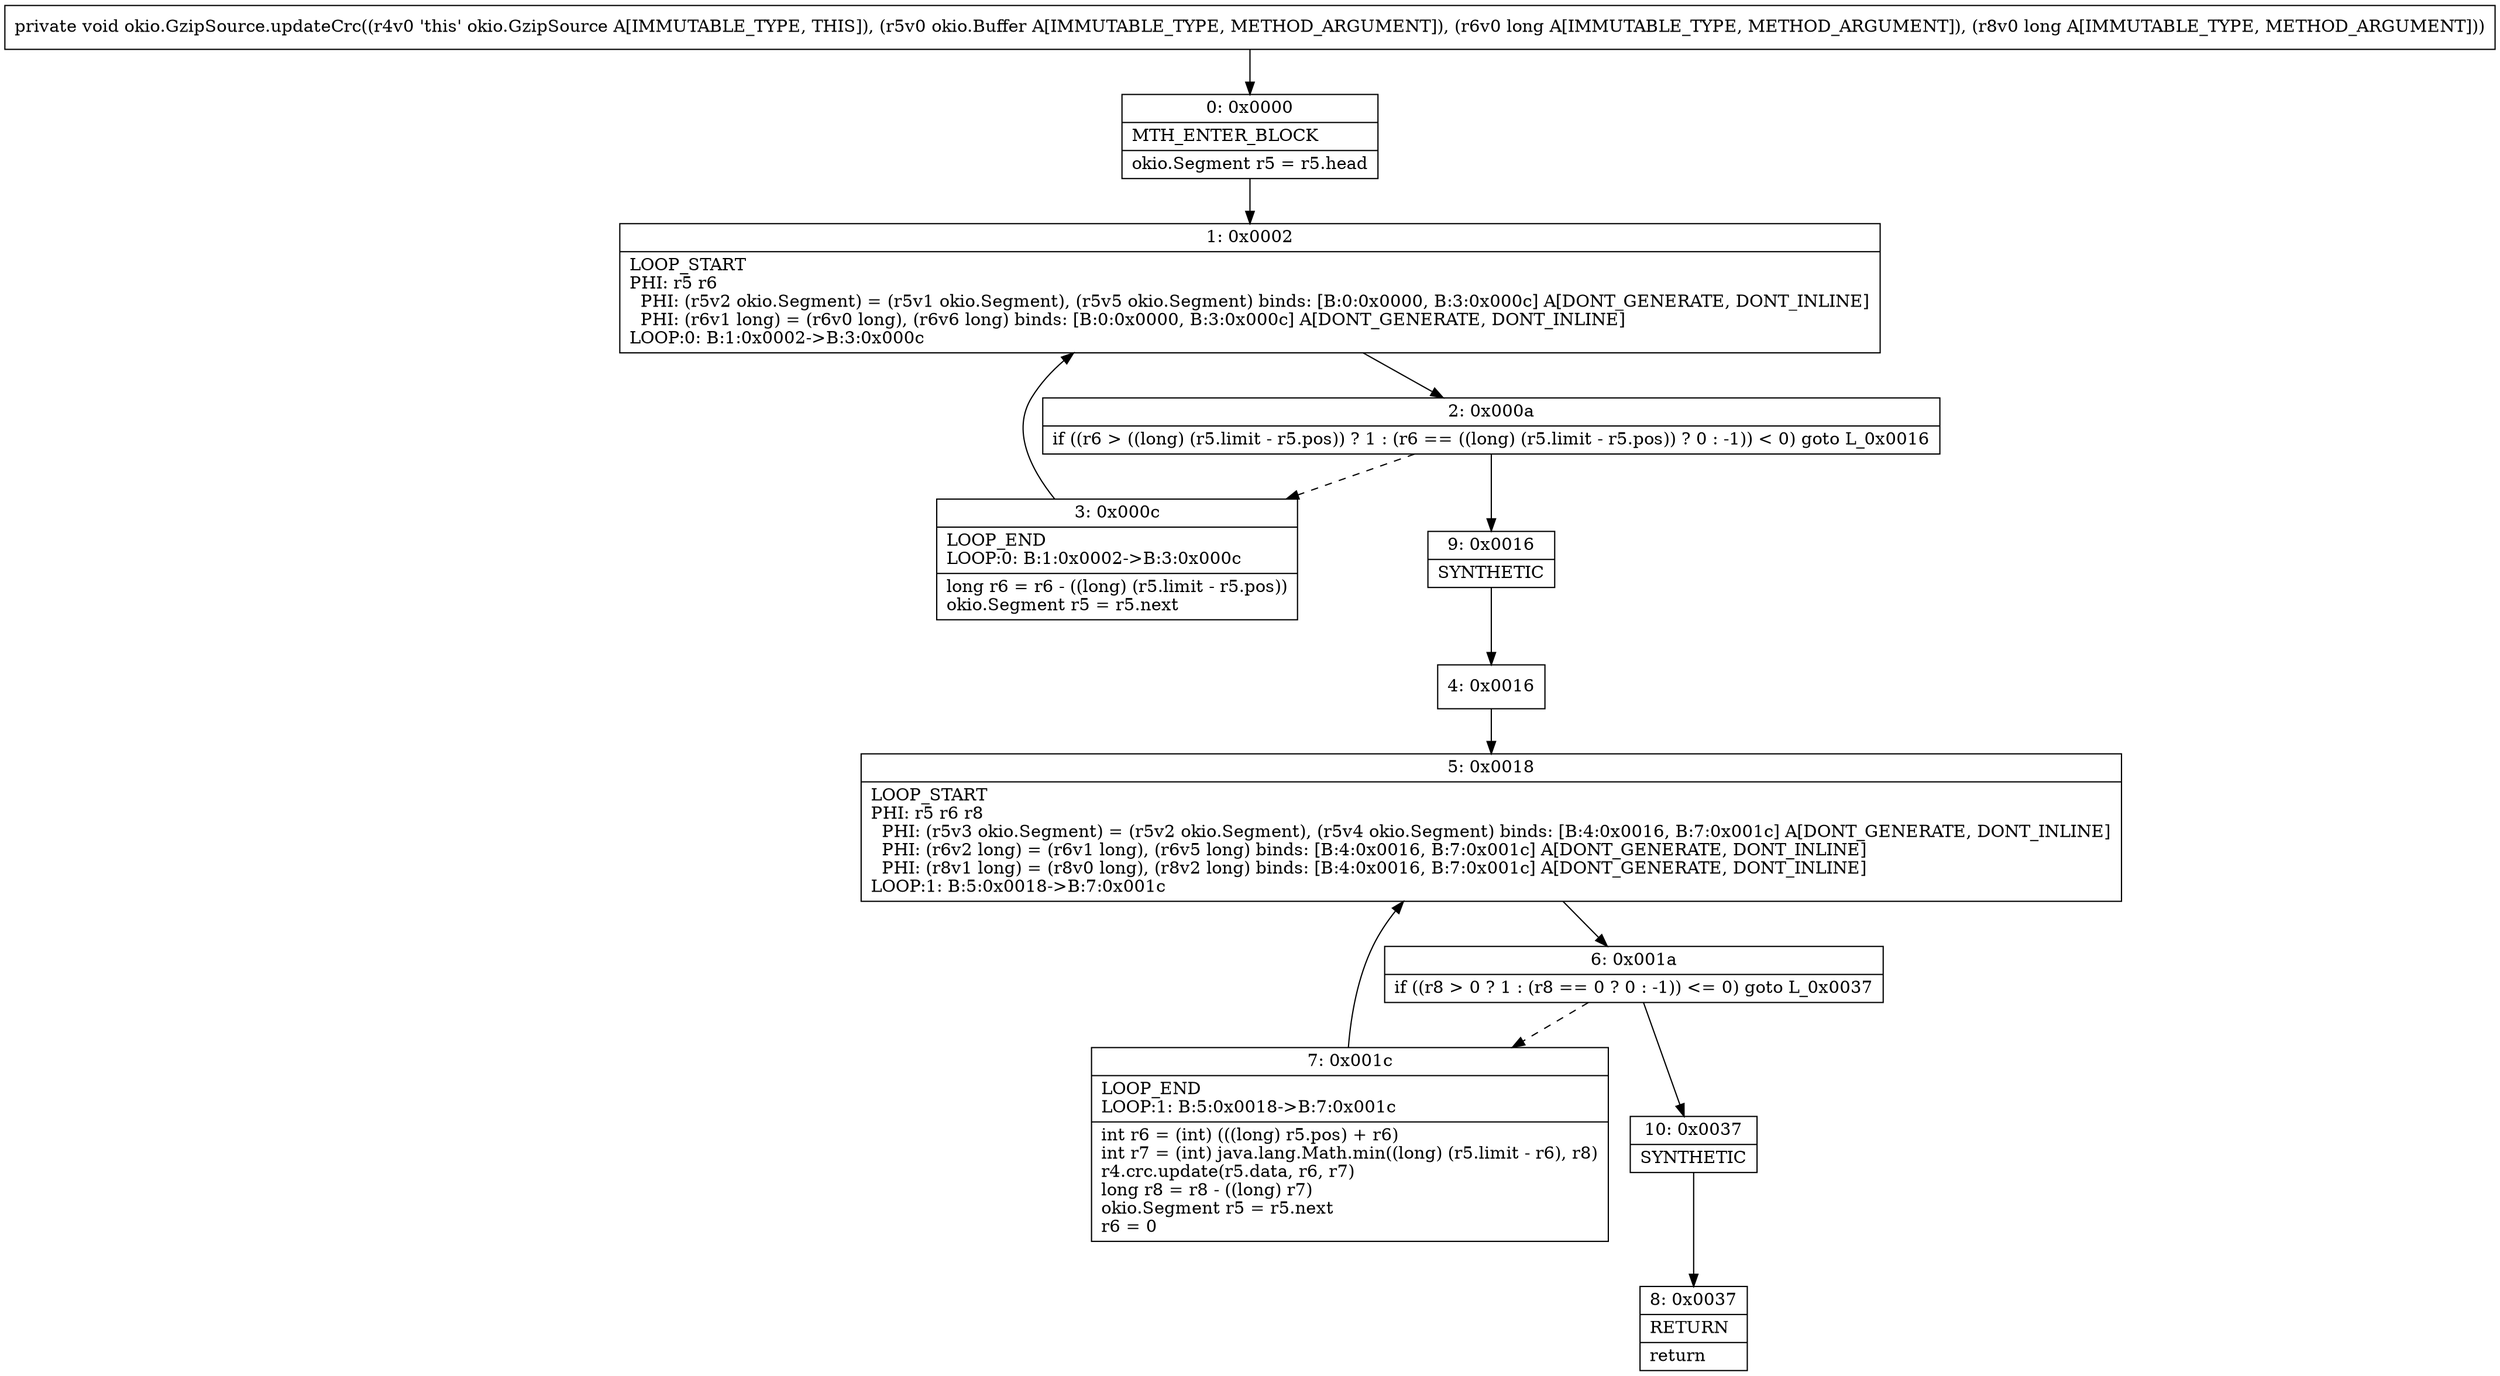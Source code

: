digraph "CFG forokio.GzipSource.updateCrc(Lokio\/Buffer;JJ)V" {
Node_0 [shape=record,label="{0\:\ 0x0000|MTH_ENTER_BLOCK\l|okio.Segment r5 = r5.head\l}"];
Node_1 [shape=record,label="{1\:\ 0x0002|LOOP_START\lPHI: r5 r6 \l  PHI: (r5v2 okio.Segment) = (r5v1 okio.Segment), (r5v5 okio.Segment) binds: [B:0:0x0000, B:3:0x000c] A[DONT_GENERATE, DONT_INLINE]\l  PHI: (r6v1 long) = (r6v0 long), (r6v6 long) binds: [B:0:0x0000, B:3:0x000c] A[DONT_GENERATE, DONT_INLINE]\lLOOP:0: B:1:0x0002\-\>B:3:0x000c\l}"];
Node_2 [shape=record,label="{2\:\ 0x000a|if ((r6 \> ((long) (r5.limit \- r5.pos)) ? 1 : (r6 == ((long) (r5.limit \- r5.pos)) ? 0 : \-1)) \< 0) goto L_0x0016\l}"];
Node_3 [shape=record,label="{3\:\ 0x000c|LOOP_END\lLOOP:0: B:1:0x0002\-\>B:3:0x000c\l|long r6 = r6 \- ((long) (r5.limit \- r5.pos))\lokio.Segment r5 = r5.next\l}"];
Node_4 [shape=record,label="{4\:\ 0x0016}"];
Node_5 [shape=record,label="{5\:\ 0x0018|LOOP_START\lPHI: r5 r6 r8 \l  PHI: (r5v3 okio.Segment) = (r5v2 okio.Segment), (r5v4 okio.Segment) binds: [B:4:0x0016, B:7:0x001c] A[DONT_GENERATE, DONT_INLINE]\l  PHI: (r6v2 long) = (r6v1 long), (r6v5 long) binds: [B:4:0x0016, B:7:0x001c] A[DONT_GENERATE, DONT_INLINE]\l  PHI: (r8v1 long) = (r8v0 long), (r8v2 long) binds: [B:4:0x0016, B:7:0x001c] A[DONT_GENERATE, DONT_INLINE]\lLOOP:1: B:5:0x0018\-\>B:7:0x001c\l}"];
Node_6 [shape=record,label="{6\:\ 0x001a|if ((r8 \> 0 ? 1 : (r8 == 0 ? 0 : \-1)) \<= 0) goto L_0x0037\l}"];
Node_7 [shape=record,label="{7\:\ 0x001c|LOOP_END\lLOOP:1: B:5:0x0018\-\>B:7:0x001c\l|int r6 = (int) (((long) r5.pos) + r6)\lint r7 = (int) java.lang.Math.min((long) (r5.limit \- r6), r8)\lr4.crc.update(r5.data, r6, r7)\llong r8 = r8 \- ((long) r7)\lokio.Segment r5 = r5.next\lr6 = 0\l}"];
Node_8 [shape=record,label="{8\:\ 0x0037|RETURN\l|return\l}"];
Node_9 [shape=record,label="{9\:\ 0x0016|SYNTHETIC\l}"];
Node_10 [shape=record,label="{10\:\ 0x0037|SYNTHETIC\l}"];
MethodNode[shape=record,label="{private void okio.GzipSource.updateCrc((r4v0 'this' okio.GzipSource A[IMMUTABLE_TYPE, THIS]), (r5v0 okio.Buffer A[IMMUTABLE_TYPE, METHOD_ARGUMENT]), (r6v0 long A[IMMUTABLE_TYPE, METHOD_ARGUMENT]), (r8v0 long A[IMMUTABLE_TYPE, METHOD_ARGUMENT])) }"];
MethodNode -> Node_0;
Node_0 -> Node_1;
Node_1 -> Node_2;
Node_2 -> Node_3[style=dashed];
Node_2 -> Node_9;
Node_3 -> Node_1;
Node_4 -> Node_5;
Node_5 -> Node_6;
Node_6 -> Node_7[style=dashed];
Node_6 -> Node_10;
Node_7 -> Node_5;
Node_9 -> Node_4;
Node_10 -> Node_8;
}

